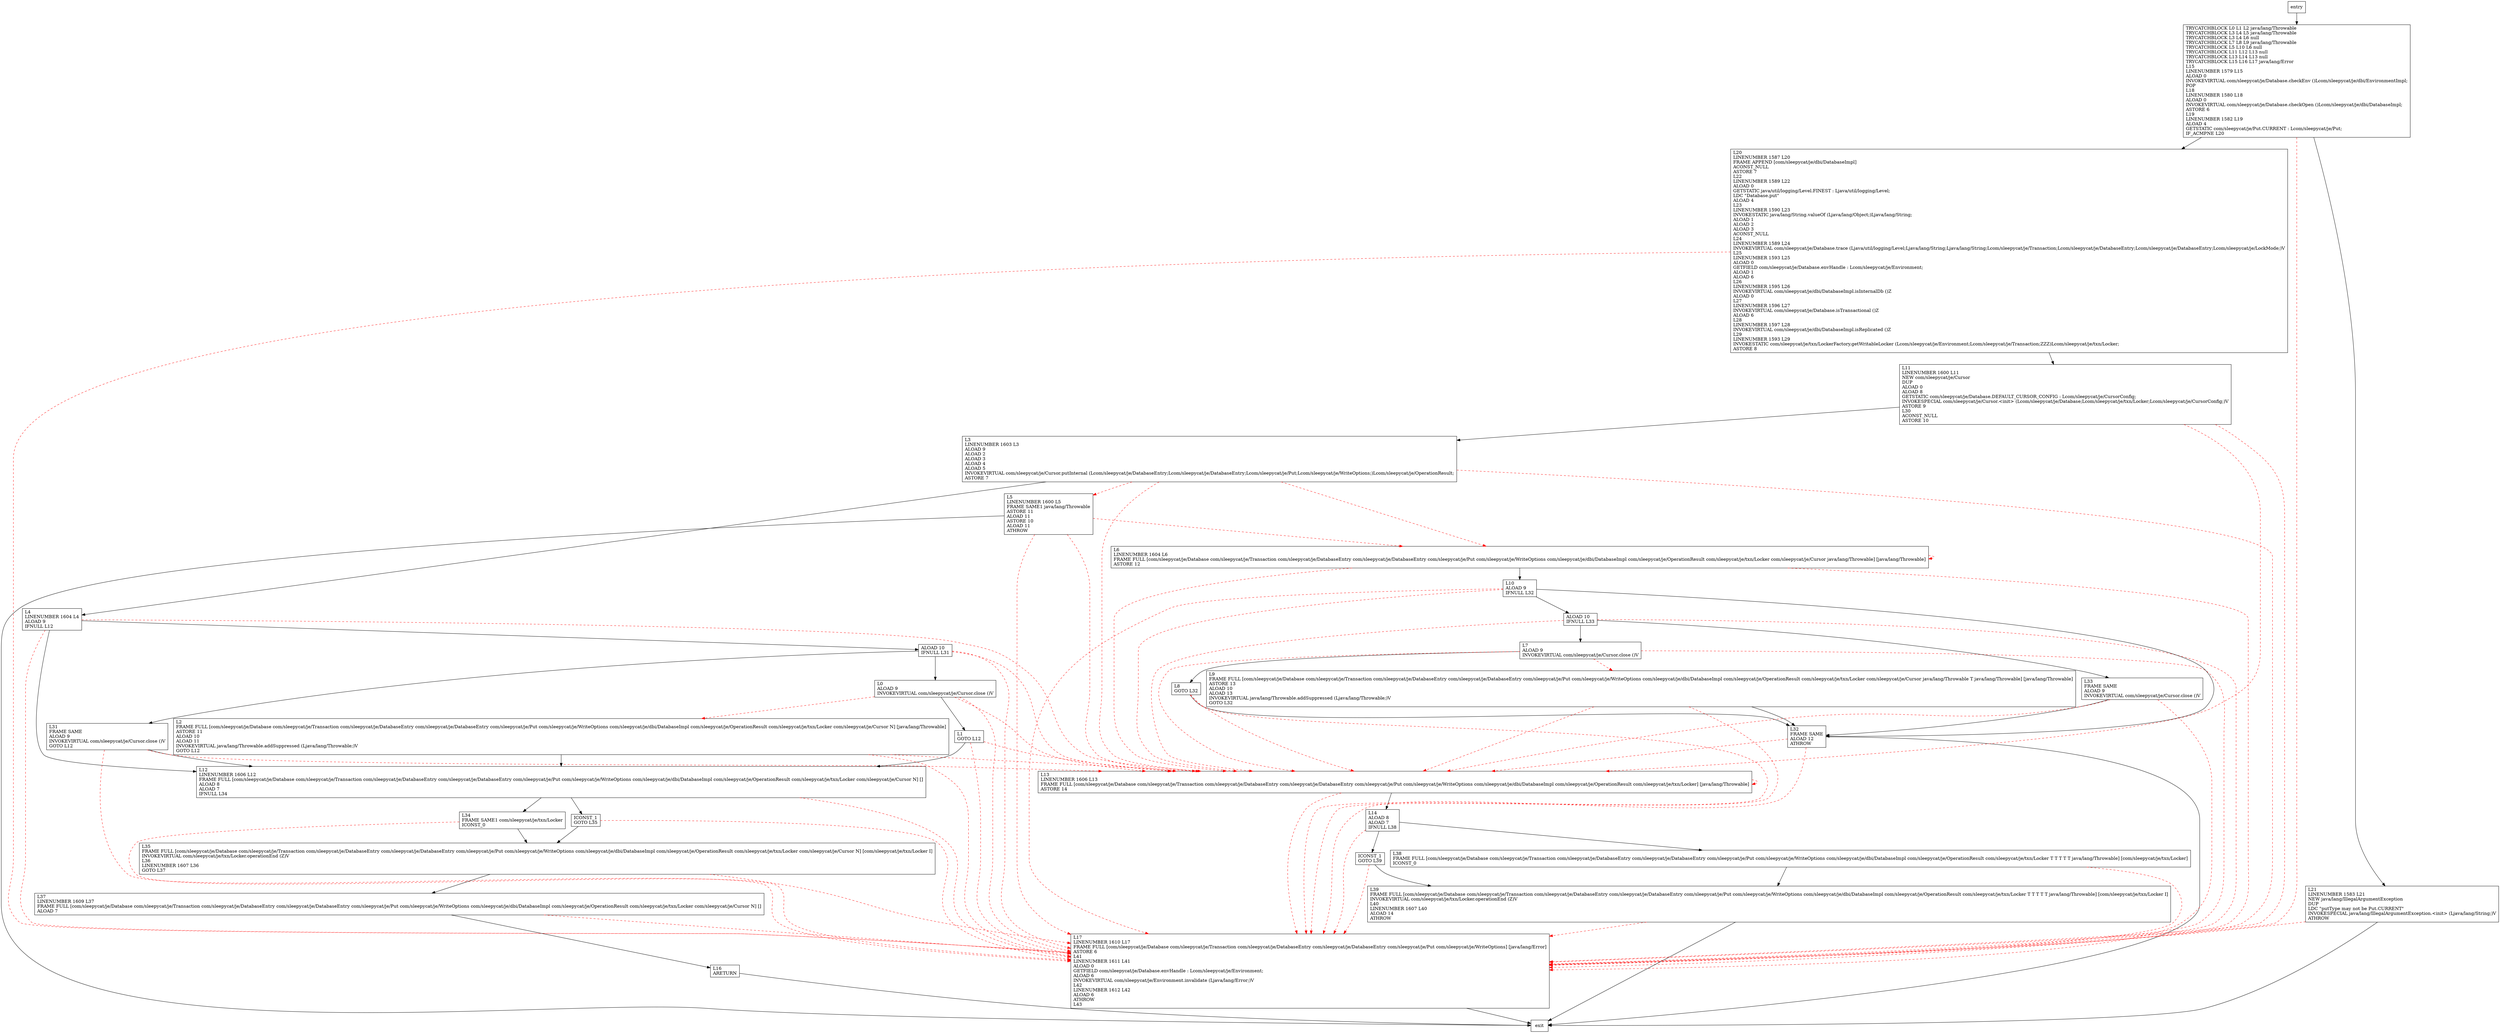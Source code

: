digraph put {
node [shape=record];
539474802 [label="ICONST_1\lGOTO L39\l"];
1295358758 [label="L20\lLINENUMBER 1587 L20\lFRAME APPEND [com/sleepycat/je/dbi/DatabaseImpl]\lACONST_NULL\lASTORE 7\lL22\lLINENUMBER 1589 L22\lALOAD 0\lGETSTATIC java/util/logging/Level.FINEST : Ljava/util/logging/Level;\lLDC \"Database.put\"\lALOAD 4\lL23\lLINENUMBER 1590 L23\lINVOKESTATIC java/lang/String.valueOf (Ljava/lang/Object;)Ljava/lang/String;\lALOAD 1\lALOAD 2\lALOAD 3\lACONST_NULL\lL24\lLINENUMBER 1589 L24\lINVOKEVIRTUAL com/sleepycat/je/Database.trace (Ljava/util/logging/Level;Ljava/lang/String;Ljava/lang/String;Lcom/sleepycat/je/Transaction;Lcom/sleepycat/je/DatabaseEntry;Lcom/sleepycat/je/DatabaseEntry;Lcom/sleepycat/je/LockMode;)V\lL25\lLINENUMBER 1593 L25\lALOAD 0\lGETFIELD com/sleepycat/je/Database.envHandle : Lcom/sleepycat/je/Environment;\lALOAD 1\lALOAD 6\lL26\lLINENUMBER 1595 L26\lINVOKEVIRTUAL com/sleepycat/je/dbi/DatabaseImpl.isInternalDb ()Z\lALOAD 0\lL27\lLINENUMBER 1596 L27\lINVOKEVIRTUAL com/sleepycat/je/Database.isTransactional ()Z\lALOAD 6\lL28\lLINENUMBER 1597 L28\lINVOKEVIRTUAL com/sleepycat/je/dbi/DatabaseImpl.isReplicated ()Z\lL29\lLINENUMBER 1593 L29\lINVOKESTATIC com/sleepycat/je/txn/LockerFactory.getWritableLocker (Lcom/sleepycat/je/Environment;Lcom/sleepycat/je/Transaction;ZZZ)Lcom/sleepycat/je/txn/Locker;\lASTORE 8\l"];
823698102 [label="L32\lFRAME SAME\lALOAD 12\lATHROW\l"];
1213110518 [label="L6\lLINENUMBER 1604 L6\lFRAME FULL [com/sleepycat/je/Database com/sleepycat/je/Transaction com/sleepycat/je/DatabaseEntry com/sleepycat/je/DatabaseEntry com/sleepycat/je/Put com/sleepycat/je/WriteOptions com/sleepycat/je/dbi/DatabaseImpl com/sleepycat/je/OperationResult com/sleepycat/je/txn/Locker com/sleepycat/je/Cursor java/lang/Throwable] [java/lang/Throwable]\lASTORE 12\l"];
1308289448 [label="L8\lGOTO L32\l"];
39965571 [label="L12\lLINENUMBER 1606 L12\lFRAME FULL [com/sleepycat/je/Database com/sleepycat/je/Transaction com/sleepycat/je/DatabaseEntry com/sleepycat/je/DatabaseEntry com/sleepycat/je/Put com/sleepycat/je/WriteOptions com/sleepycat/je/dbi/DatabaseImpl com/sleepycat/je/OperationResult com/sleepycat/je/txn/Locker com/sleepycat/je/Cursor N] []\lALOAD 8\lALOAD 7\lIFNULL L34\l"];
159494379 [label="L31\lFRAME SAME\lALOAD 9\lINVOKEVIRTUAL com/sleepycat/je/Cursor.close ()V\lGOTO L12\l"];
837238 [label="L38\lFRAME FULL [com/sleepycat/je/Database com/sleepycat/je/Transaction com/sleepycat/je/DatabaseEntry com/sleepycat/je/DatabaseEntry com/sleepycat/je/Put com/sleepycat/je/WriteOptions com/sleepycat/je/dbi/DatabaseImpl com/sleepycat/je/OperationResult com/sleepycat/je/txn/Locker T T T T T java/lang/Throwable] [com/sleepycat/je/txn/Locker]\lICONST_0\l"];
533926018 [label="L0\lALOAD 9\lINVOKEVIRTUAL com/sleepycat/je/Cursor.close ()V\l"];
311940215 [label="L13\lLINENUMBER 1606 L13\lFRAME FULL [com/sleepycat/je/Database com/sleepycat/je/Transaction com/sleepycat/je/DatabaseEntry com/sleepycat/je/DatabaseEntry com/sleepycat/je/Put com/sleepycat/je/WriteOptions com/sleepycat/je/dbi/DatabaseImpl com/sleepycat/je/OperationResult com/sleepycat/je/txn/Locker] [java/lang/Throwable]\lASTORE 14\l"];
768282111 [label="L7\lALOAD 9\lINVOKEVIRTUAL com/sleepycat/je/Cursor.close ()V\l"];
1515671758 [label="L4\lLINENUMBER 1604 L4\lALOAD 9\lIFNULL L12\l"];
328878229 [label="L14\lALOAD 8\lALOAD 7\lIFNULL L38\l"];
1369979337 [label="L9\lFRAME FULL [com/sleepycat/je/Database com/sleepycat/je/Transaction com/sleepycat/je/DatabaseEntry com/sleepycat/je/DatabaseEntry com/sleepycat/je/Put com/sleepycat/je/WriteOptions com/sleepycat/je/dbi/DatabaseImpl com/sleepycat/je/OperationResult com/sleepycat/je/txn/Locker com/sleepycat/je/Cursor java/lang/Throwable T java/lang/Throwable] [java/lang/Throwable]\lASTORE 13\lALOAD 10\lALOAD 13\lINVOKEVIRTUAL java/lang/Throwable.addSuppressed (Ljava/lang/Throwable;)V\lGOTO L32\l"];
1688583284 [label="TRYCATCHBLOCK L0 L1 L2 java/lang/Throwable\lTRYCATCHBLOCK L3 L4 L5 java/lang/Throwable\lTRYCATCHBLOCK L3 L4 L6 null\lTRYCATCHBLOCK L7 L8 L9 java/lang/Throwable\lTRYCATCHBLOCK L5 L10 L6 null\lTRYCATCHBLOCK L11 L12 L13 null\lTRYCATCHBLOCK L13 L14 L13 null\lTRYCATCHBLOCK L15 L16 L17 java/lang/Error\lL15\lLINENUMBER 1579 L15\lALOAD 0\lINVOKEVIRTUAL com/sleepycat/je/Database.checkEnv ()Lcom/sleepycat/je/dbi/EnvironmentImpl;\lPOP\lL18\lLINENUMBER 1580 L18\lALOAD 0\lINVOKEVIRTUAL com/sleepycat/je/Database.checkOpen ()Lcom/sleepycat/je/dbi/DatabaseImpl;\lASTORE 6\lL19\lLINENUMBER 1582 L19\lALOAD 4\lGETSTATIC com/sleepycat/je/Put.CURRENT : Lcom/sleepycat/je/Put;\lIF_ACMPNE L20\l"];
336086037 [label="L2\lFRAME FULL [com/sleepycat/je/Database com/sleepycat/je/Transaction com/sleepycat/je/DatabaseEntry com/sleepycat/je/DatabaseEntry com/sleepycat/je/Put com/sleepycat/je/WriteOptions com/sleepycat/je/dbi/DatabaseImpl com/sleepycat/je/OperationResult com/sleepycat/je/txn/Locker com/sleepycat/je/Cursor N] [java/lang/Throwable]\lASTORE 11\lALOAD 10\lALOAD 11\lINVOKEVIRTUAL java/lang/Throwable.addSuppressed (Ljava/lang/Throwable;)V\lGOTO L12\l"];
506486729 [label="L5\lLINENUMBER 1600 L5\lFRAME SAME1 java/lang/Throwable\lASTORE 11\lALOAD 11\lASTORE 10\lALOAD 11\lATHROW\l"];
1816918240 [label="L33\lFRAME SAME\lALOAD 9\lINVOKEVIRTUAL com/sleepycat/je/Cursor.close ()V\l"];
1843193083 [label="L16\lARETURN\l"];
1758010218 [label="L34\lFRAME SAME1 com/sleepycat/je/txn/Locker\lICONST_0\l"];
318893368 [label="L35\lFRAME FULL [com/sleepycat/je/Database com/sleepycat/je/Transaction com/sleepycat/je/DatabaseEntry com/sleepycat/je/DatabaseEntry com/sleepycat/je/Put com/sleepycat/je/WriteOptions com/sleepycat/je/dbi/DatabaseImpl com/sleepycat/je/OperationResult com/sleepycat/je/txn/Locker com/sleepycat/je/Cursor N] [com/sleepycat/je/txn/Locker I]\lINVOKEVIRTUAL com/sleepycat/je/txn/Locker.operationEnd (Z)V\lL36\lLINENUMBER 1607 L36\lGOTO L37\l"];
204123381 [label="L21\lLINENUMBER 1583 L21\lNEW java/lang/IllegalArgumentException\lDUP\lLDC \"putType may not be Put.CURRENT\"\lINVOKESPECIAL java/lang/IllegalArgumentException.\<init\> (Ljava/lang/String;)V\lATHROW\l"];
1020525155 [label="L39\lFRAME FULL [com/sleepycat/je/Database com/sleepycat/je/Transaction com/sleepycat/je/DatabaseEntry com/sleepycat/je/DatabaseEntry com/sleepycat/je/Put com/sleepycat/je/WriteOptions com/sleepycat/je/dbi/DatabaseImpl com/sleepycat/je/OperationResult com/sleepycat/je/txn/Locker T T T T T java/lang/Throwable] [com/sleepycat/je/txn/Locker I]\lINVOKEVIRTUAL com/sleepycat/je/txn/Locker.operationEnd (Z)V\lL40\lLINENUMBER 1607 L40\lALOAD 14\lATHROW\l"];
1735978611 [label="ICONST_1\lGOTO L35\l"];
1569135868 [label="L3\lLINENUMBER 1603 L3\lALOAD 9\lALOAD 2\lALOAD 3\lALOAD 4\lALOAD 5\lINVOKEVIRTUAL com/sleepycat/je/Cursor.putInternal (Lcom/sleepycat/je/DatabaseEntry;Lcom/sleepycat/je/DatabaseEntry;Lcom/sleepycat/je/Put;Lcom/sleepycat/je/WriteOptions;)Lcom/sleepycat/je/OperationResult;\lASTORE 7\l"];
549358400 [label="L37\lLINENUMBER 1609 L37\lFRAME FULL [com/sleepycat/je/Database com/sleepycat/je/Transaction com/sleepycat/je/DatabaseEntry com/sleepycat/je/DatabaseEntry com/sleepycat/je/Put com/sleepycat/je/WriteOptions com/sleepycat/je/dbi/DatabaseImpl com/sleepycat/je/OperationResult com/sleepycat/je/txn/Locker com/sleepycat/je/Cursor N] []\lALOAD 7\l"];
1638784776 [label="L17\lLINENUMBER 1610 L17\lFRAME FULL [com/sleepycat/je/Database com/sleepycat/je/Transaction com/sleepycat/je/DatabaseEntry com/sleepycat/je/DatabaseEntry com/sleepycat/je/Put com/sleepycat/je/WriteOptions] [java/lang/Error]\lASTORE 6\lL41\lLINENUMBER 1611 L41\lALOAD 0\lGETFIELD com/sleepycat/je/Database.envHandle : Lcom/sleepycat/je/Environment;\lALOAD 6\lINVOKEVIRTUAL com/sleepycat/je/Environment.invalidate (Ljava/lang/Error;)V\lL42\lLINENUMBER 1612 L42\lALOAD 6\lATHROW\lL43\l"];
407686795 [label="L11\lLINENUMBER 1600 L11\lNEW com/sleepycat/je/Cursor\lDUP\lALOAD 0\lALOAD 8\lGETSTATIC com/sleepycat/je/Database.DEFAULT_CURSOR_CONFIG : Lcom/sleepycat/je/CursorConfig;\lINVOKESPECIAL com/sleepycat/je/Cursor.\<init\> (Lcom/sleepycat/je/Database;Lcom/sleepycat/je/txn/Locker;Lcom/sleepycat/je/CursorConfig;)V\lASTORE 9\lL30\lACONST_NULL\lASTORE 10\l"];
1754064470 [label="ALOAD 10\lIFNULL L33\l"];
127432554 [label="L1\lGOTO L12\l"];
1830650402 [label="L10\lALOAD 9\lIFNULL L32\l"];
106658487 [label="ALOAD 10\lIFNULL L31\l"];
entry;
exit;
539474802 -> 1638784776 [style=dashed, color=red]
539474802 -> 1020525155
1295358758 -> 1638784776 [style=dashed, color=red]
1295358758 -> 407686795
823698102 -> 311940215 [style=dashed, color=red]
823698102 -> exit
823698102 -> 1638784776 [style=dashed, color=red]
1213110518 -> 311940215 [style=dashed, color=red]
1213110518 -> 1638784776 [style=dashed, color=red]
1213110518 -> 1213110518 [style=dashed, color=red]
1213110518 -> 1830650402
1308289448 -> 311940215 [style=dashed, color=red]
1308289448 -> 1638784776 [style=dashed, color=red]
1308289448 -> 823698102
39965571 -> 1638784776 [style=dashed, color=red]
39965571 -> 1735978611
39965571 -> 1758010218
159494379 -> 311940215 [style=dashed, color=red]
159494379 -> 1638784776 [style=dashed, color=red]
159494379 -> 39965571
837238 -> 1638784776 [style=dashed, color=red]
837238 -> 1020525155
533926018 -> 311940215 [style=dashed, color=red]
533926018 -> 1638784776 [style=dashed, color=red]
533926018 -> 336086037 [style=dashed, color=red]
533926018 -> 127432554
311940215 -> 311940215 [style=dashed, color=red]
311940215 -> 1638784776 [style=dashed, color=red]
311940215 -> 328878229
768282111 -> 311940215 [style=dashed, color=red]
768282111 -> 1638784776 [style=dashed, color=red]
768282111 -> 1308289448
768282111 -> 1369979337 [style=dashed, color=red]
1515671758 -> 311940215 [style=dashed, color=red]
1515671758 -> 1638784776 [style=dashed, color=red]
1515671758 -> 39965571
1515671758 -> 106658487
328878229 -> 539474802
328878229 -> 1638784776 [style=dashed, color=red]
328878229 -> 837238
1369979337 -> 311940215 [style=dashed, color=red]
1369979337 -> 1638784776 [style=dashed, color=red]
1369979337 -> 823698102
1688583284 -> 204123381
1688583284 -> 1638784776 [style=dashed, color=red]
1688583284 -> 1295358758
336086037 -> 311940215 [style=dashed, color=red]
336086037 -> 1638784776 [style=dashed, color=red]
336086037 -> 39965571
506486729 -> 311940215 [style=dashed, color=red]
506486729 -> exit
506486729 -> 1638784776 [style=dashed, color=red]
506486729 -> 1213110518 [style=dashed, color=red]
1816918240 -> 311940215 [style=dashed, color=red]
1816918240 -> 1638784776 [style=dashed, color=red]
1816918240 -> 823698102
1843193083 -> exit
1758010218 -> 1638784776 [style=dashed, color=red]
1758010218 -> 318893368
318893368 -> 1638784776 [style=dashed, color=red]
318893368 -> 549358400
204123381 -> exit
204123381 -> 1638784776 [style=dashed, color=red]
1020525155 -> exit
1020525155 -> 1638784776 [style=dashed, color=red]
1735978611 -> 1638784776 [style=dashed, color=red]
1735978611 -> 318893368
1569135868 -> 311940215 [style=dashed, color=red]
1569135868 -> 1638784776 [style=dashed, color=red]
1569135868 -> 1515671758
1569135868 -> 1213110518 [style=dashed, color=red]
1569135868 -> 506486729 [style=dashed, color=red]
549358400 -> 1638784776 [style=dashed, color=red]
549358400 -> 1843193083
entry -> 1688583284
1638784776 -> exit
407686795 -> 311940215 [style=dashed, color=red]
407686795 -> 1638784776 [style=dashed, color=red]
407686795 -> 1569135868
1754064470 -> 311940215 [style=dashed, color=red]
1754064470 -> 768282111
1754064470 -> 1638784776 [style=dashed, color=red]
1754064470 -> 1816918240
127432554 -> 311940215 [style=dashed, color=red]
127432554 -> 1638784776 [style=dashed, color=red]
127432554 -> 39965571
1830650402 -> 311940215 [style=dashed, color=red]
1830650402 -> 1638784776 [style=dashed, color=red]
1830650402 -> 823698102
1830650402 -> 1754064470
106658487 -> 311940215 [style=dashed, color=red]
106658487 -> 1638784776 [style=dashed, color=red]
106658487 -> 159494379
106658487 -> 533926018
}
